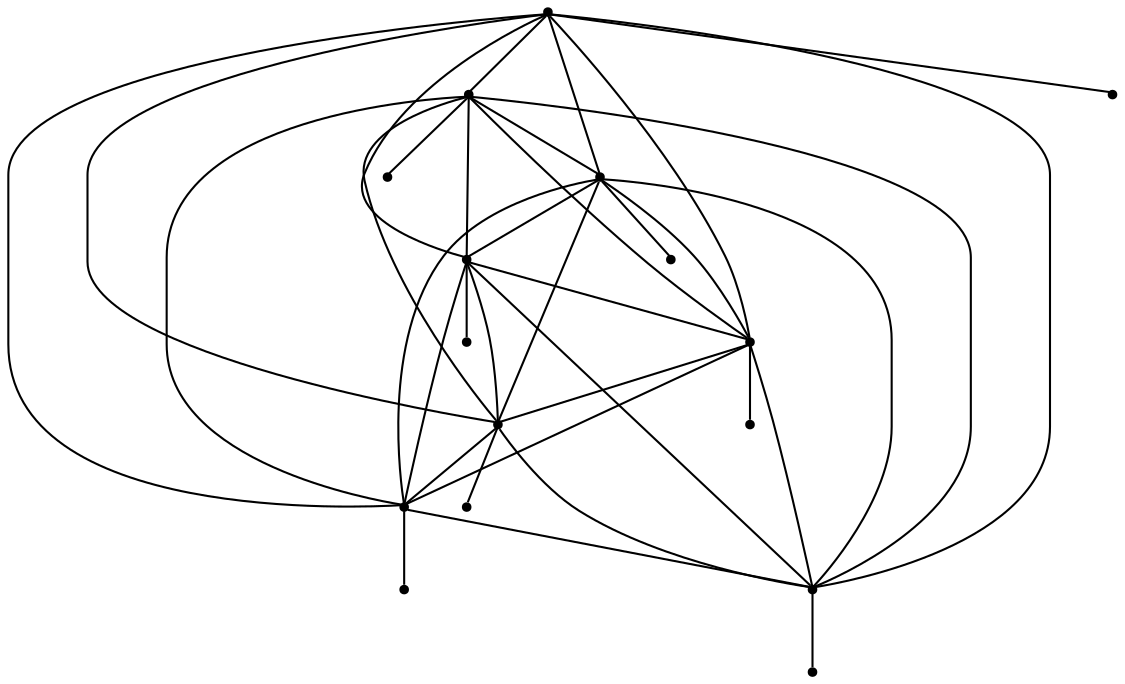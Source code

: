 graph {
  node [shape=point,comment="{\"directed\":false,\"doi\":\"10.1007/978-3-540-70904-6_39\",\"figure\":\"6\"}"]

  v0 [pos="1040.6935864825582,569.5780754089355"]
  v1 [pos="980.6824491279069,449.64068730672193"]
  v2 [pos="860.6600790334303,749.5781262715657"]
  v3 [pos="740.6377725290698,689.5782152811686"]
  v4 [pos="1160.7158929869188,569.5780754089355"]
  v5 [pos="860.6600790334302,389.64058558146144"]
  v6 [pos="1070.699186954942,359.6407254536946"]
  v7 [pos="980.6824491279069,689.5782152811686"]
  v8 [pos="1070.699186954942,779.5781771341959"]
  v9 [pos="860.6600790334302,269.6406364440918"]
  v10 [pos="740.6377725290698,449.64068730672193"]
  v11 [pos="860.6600790334302,869.5780754089355"]
  v12 [pos="650.6210188045058,359.6407254536946"]
  v13 [pos="680.6266192768895,569.5780754089355"]
  v14 [pos="650.6210188045059,779.5781771341959"]
  v15 [pos="560.6667900617733,569.5780754089355"]

  v0 -- v1 [id="-1",pos="1040.6935864825582,569.5780754089355 980.6824491279069,449.64068730672193 980.6824491279069,449.64068730672193 980.6824491279069,449.64068730672193"]
  v13 -- v15 [id="-2",pos="680.6266192768895,569.5780754089355 560.6667900617733,569.5780754089355 560.6667900617733,569.5780754089355 560.6667900617733,569.5780754089355"]
  v13 -- v1 [id="-3",pos="680.6266192768895,569.5780754089355 980.6824491279069,449.64068730672193 980.6824491279069,449.64068730672193 980.6824491279069,449.64068730672193"]
  v13 -- v5 [id="-4",pos="680.6266192768895,569.5780754089355 860.6600790334302,389.64058558146144 860.6600790334302,389.64058558146144 860.6600790334302,389.64058558146144"]
  v13 -- v0 [id="-5",pos="680.6266192768895,569.5780754089355 1040.6935864825582,569.5780754089355 1040.6935864825582,569.5780754089355 1040.6935864825582,569.5780754089355"]
  v13 -- v3 [id="-6",pos="680.6266192768895,569.5780754089355 740.6377725290698,689.5782152811686 740.6377725290698,689.5782152811686 740.6377725290698,689.5782152811686"]
  v13 -- v2 [id="-7",pos="680.6266192768895,569.5780754089355 860.6600790334303,749.5781262715657 860.6600790334303,749.5781262715657 860.6600790334303,749.5781262715657"]
  v13 -- v7 [id="-8",pos="680.6266192768895,569.5780754089355 980.6824491279069,689.5782152811686 980.6824491279069,689.5782152811686 980.6824491279069,689.5782152811686"]
  v3 -- v2 [id="-9",pos="740.6377725290698,689.5782152811686 860.6600790334303,749.5781262715657 860.6600790334303,749.5781262715657 860.6600790334303,749.5781262715657"]
  v3 -- v14 [id="-10",pos="740.6377725290698,689.5782152811686 650.6210188045059,779.5781771341959 650.6210188045059,779.5781771341959 650.6210188045059,779.5781771341959"]
  v10 -- v7 [id="-11",pos="740.6377725290698,449.64068730672193 980.6824491279069,689.5782152811686 980.6824491279069,689.5782152811686 980.6824491279069,689.5782152811686"]
  v10 -- v13 [id="-12",pos="740.6377725290698,449.64068730672193 680.6266192768895,569.5780754089355 680.6266192768895,569.5780754089355 680.6266192768895,569.5780754089355"]
  v10 -- v2 [id="-13",pos="740.6377725290698,449.64068730672193 860.6600790334303,749.5781262715657 860.6600790334303,749.5781262715657 860.6600790334303,749.5781262715657"]
  v10 -- v0 [id="-14",pos="740.6377725290698,449.64068730672193 1040.6935864825582,569.5780754089355 1040.6935864825582,569.5780754089355 1040.6935864825582,569.5780754089355"]
  v10 -- v1 [id="-15",pos="740.6377725290698,449.64068730672193 980.6824491279069,449.64068730672193 980.6824491279069,449.64068730672193 980.6824491279069,449.64068730672193"]
  v10 -- v3 [id="-16",pos="740.6377725290698,449.64068730672193 740.6377725290698,689.5782152811686 740.6377725290698,689.5782152811686 740.6377725290698,689.5782152811686"]
  v10 -- v12 [id="-17",pos="740.6377725290698,449.64068730672193 650.6210188045058,359.6407254536946 650.6210188045058,359.6407254536946 650.6210188045058,359.6407254536946"]
  v2 -- v7 [id="-18",pos="860.6600790334303,749.5781262715657 980.6824491279069,689.5782152811686 980.6824491279069,689.5782152811686 980.6824491279069,689.5782152811686"]
  v2 -- v11 [id="-19",pos="860.6600790334303,749.5781262715657 860.6600790334302,869.5780754089355 860.6600790334302,869.5780754089355 860.6600790334302,869.5780754089355"]
  v5 -- v10 [id="-20",pos="860.6600790334302,389.64058558146144 740.6377725290698,449.64068730672193 740.6377725290698,449.64068730672193 740.6377725290698,449.64068730672193"]
  v5 -- v0 [id="-21",pos="860.6600790334302,389.64058558146144 1040.6935864825582,569.5780754089355 1040.6935864825582,569.5780754089355 1040.6935864825582,569.5780754089355"]
  v5 -- v2 [id="-22",pos="860.6600790334302,389.64058558146144 860.6600790334303,749.5781262715657 860.6600790334303,749.5781262715657 860.6600790334303,749.5781262715657"]
  v5 -- v3 [id="-23",pos="860.6600790334302,389.64058558146144 740.6377725290698,689.5782152811686 740.6377725290698,689.5782152811686 740.6377725290698,689.5782152811686"]
  v5 -- v7 [id="-24",pos="860.6600790334302,389.64058558146144 980.6824491279069,689.5782152811686 980.6824491279069,689.5782152811686 980.6824491279069,689.5782152811686"]
  v5 -- v9 [id="-25",pos="860.6600790334302,389.64058558146144 860.6600790334302,269.6406364440918 860.6600790334302,269.6406364440918 860.6600790334302,269.6406364440918"]
  v7 -- v3 [id="-26",pos="980.6824491279069,689.5782152811686 740.6377725290698,689.5782152811686 740.6377725290698,689.5782152811686 740.6377725290698,689.5782152811686"]
  v7 -- v0 [id="-27",pos="980.6824491279069,689.5782152811686 1040.6935864825582,569.5780754089355 1040.6935864825582,569.5780754089355 1040.6935864825582,569.5780754089355"]
  v7 -- v8 [id="-28",pos="980.6824491279069,689.5782152811686 1070.699186954942,779.5781771341959 1070.699186954942,779.5781771341959 1070.699186954942,779.5781771341959"]
  v1 -- v2 [id="-29",pos="980.6824491279069,449.64068730672193 860.6600790334303,749.5781262715657 860.6600790334303,749.5781262715657 860.6600790334303,749.5781262715657"]
  v1 -- v7 [id="-30",pos="980.6824491279069,449.64068730672193 980.6824491279069,689.5782152811686 980.6824491279069,689.5782152811686 980.6824491279069,689.5782152811686"]
  v1 -- v6 [id="-31",pos="980.6824491279069,449.64068730672193 1070.699186954942,359.6407254536946 1070.699186954942,359.6407254536946 1070.699186954942,359.6407254536946"]
  v1 -- v3 [id="-32",pos="980.6824491279069,449.64068730672193 740.6377725290698,689.5782152811686 740.6377725290698,689.5782152811686 740.6377725290698,689.5782152811686"]
  v1 -- v5 [id="-33",pos="980.6824491279069,449.64068730672193 860.6600790334302,389.64058558146144 860.6600790334302,389.64058558146144 860.6600790334302,389.64058558146144"]
  v0 -- v4 [id="-34",pos="1040.6935864825582,569.5780754089355 1160.7158929869188,569.5780754089355 1160.7158929869188,569.5780754089355 1160.7158929869188,569.5780754089355"]
  v0 -- v3 [id="-35",pos="1040.6935864825582,569.5780754089355 740.6377725290698,689.5782152811686 740.6377725290698,689.5782152811686 740.6377725290698,689.5782152811686"]
  v0 -- v2 [id="-36",pos="1040.6935864825582,569.5780754089355 860.6600790334303,749.5781262715657 860.6600790334303,749.5781262715657 860.6600790334303,749.5781262715657"]
}
